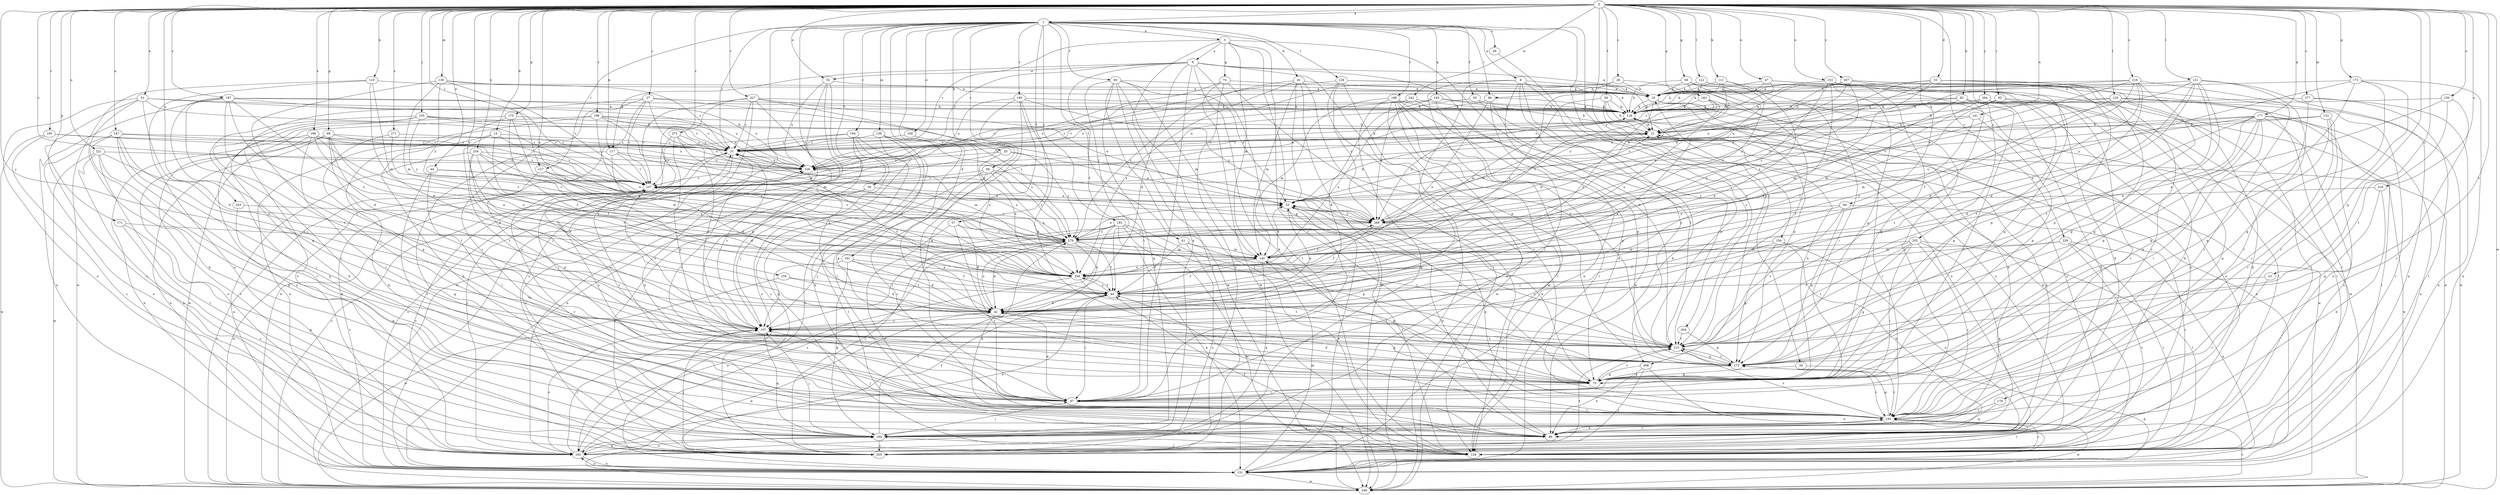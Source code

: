 strict digraph  {
0;
1;
3;
6;
9;
10;
13;
20;
21;
23;
26;
27;
28;
29;
31;
33;
41;
42;
44;
47;
51;
52;
53;
56;
57;
58;
60;
61;
63;
64;
66;
68;
74;
75;
82;
84;
86;
92;
94;
96;
97;
103;
107;
110;
111;
117;
118;
120;
121;
122;
127;
128;
129;
132;
136;
138;
140;
141;
147;
150;
151;
153;
154;
159;
160;
161;
162;
163;
171;
172;
173;
175;
177;
179;
183;
184;
185;
187;
188;
190;
193;
194;
195;
196;
198;
202;
204;
205;
215;
216;
219;
221;
226;
227;
229;
237;
242;
248;
253;
254;
258;
264;
267;
268;
269;
271;
272;
277;
279;
0 -> 1  [label=a];
0 -> 13  [label=b];
0 -> 23  [label=c];
0 -> 26  [label=c];
0 -> 27  [label=c];
0 -> 33  [label=d];
0 -> 44  [label=e];
0 -> 47  [label=e];
0 -> 51  [label=e];
0 -> 52  [label=e];
0 -> 56  [label=f];
0 -> 66  [label=g];
0 -> 68  [label=g];
0 -> 82  [label=h];
0 -> 84  [label=h];
0 -> 92  [label=i];
0 -> 103  [label=j];
0 -> 107  [label=j];
0 -> 110  [label=k];
0 -> 111  [label=k];
0 -> 117  [label=k];
0 -> 120  [label=l];
0 -> 121  [label=l];
0 -> 122  [label=l];
0 -> 127  [label=l];
0 -> 132  [label=m];
0 -> 136  [label=m];
0 -> 141  [label=n];
0 -> 147  [label=n];
0 -> 150  [label=n];
0 -> 153  [label=o];
0 -> 154  [label=o];
0 -> 159  [label=o];
0 -> 163  [label=p];
0 -> 171  [label=p];
0 -> 172  [label=p];
0 -> 175  [label=q];
0 -> 177  [label=q];
0 -> 179  [label=q];
0 -> 185  [label=r];
0 -> 187  [label=r];
0 -> 196  [label=s];
0 -> 198  [label=s];
0 -> 202  [label=s];
0 -> 215  [label=t];
0 -> 216  [label=u];
0 -> 219  [label=u];
0 -> 221  [label=u];
0 -> 227  [label=v];
0 -> 229  [label=v];
0 -> 237  [label=v];
0 -> 242  [label=w];
0 -> 248  [label=w];
0 -> 253  [label=x];
0 -> 254  [label=x];
0 -> 258  [label=x];
0 -> 264  [label=y];
0 -> 267  [label=y];
0 -> 271  [label=z];
0 -> 272  [label=z];
0 -> 277  [label=z];
1 -> 3  [label=a];
1 -> 6  [label=a];
1 -> 20  [label=b];
1 -> 28  [label=c];
1 -> 29  [label=c];
1 -> 31  [label=c];
1 -> 41  [label=d];
1 -> 42  [label=d];
1 -> 57  [label=f];
1 -> 58  [label=f];
1 -> 60  [label=f];
1 -> 61  [label=f];
1 -> 63  [label=f];
1 -> 94  [label=i];
1 -> 96  [label=i];
1 -> 107  [label=j];
1 -> 127  [label=l];
1 -> 128  [label=l];
1 -> 138  [label=m];
1 -> 151  [label=n];
1 -> 160  [label=o];
1 -> 161  [label=o];
1 -> 183  [label=q];
1 -> 188  [label=r];
1 -> 190  [label=r];
1 -> 193  [label=r];
1 -> 194  [label=r];
1 -> 268  [label=y];
3 -> 9  [label=a];
3 -> 31  [label=c];
3 -> 74  [label=g];
3 -> 75  [label=g];
3 -> 140  [label=m];
3 -> 184  [label=q];
3 -> 195  [label=r];
3 -> 215  [label=t];
6 -> 10  [label=a];
6 -> 21  [label=b];
6 -> 86  [label=h];
6 -> 107  [label=j];
6 -> 151  [label=n];
6 -> 204  [label=s];
6 -> 248  [label=w];
6 -> 268  [label=y];
9 -> 10  [label=a];
9 -> 31  [label=c];
9 -> 42  [label=d];
9 -> 52  [label=e];
9 -> 64  [label=f];
9 -> 86  [label=h];
9 -> 97  [label=i];
9 -> 117  [label=k];
9 -> 129  [label=l];
9 -> 173  [label=p];
9 -> 215  [label=t];
10 -> 118  [label=k];
10 -> 173  [label=p];
10 -> 205  [label=s];
10 -> 248  [label=w];
10 -> 258  [label=x];
13 -> 31  [label=c];
13 -> 64  [label=f];
13 -> 86  [label=h];
13 -> 215  [label=t];
13 -> 237  [label=v];
20 -> 53  [label=e];
20 -> 226  [label=u];
20 -> 258  [label=x];
20 -> 279  [label=z];
21 -> 31  [label=c];
21 -> 195  [label=r];
21 -> 248  [label=w];
23 -> 64  [label=f];
23 -> 195  [label=r];
26 -> 10  [label=a];
26 -> 215  [label=t];
26 -> 237  [label=v];
26 -> 258  [label=x];
27 -> 97  [label=i];
27 -> 118  [label=k];
27 -> 140  [label=m];
27 -> 162  [label=o];
27 -> 237  [label=v];
27 -> 248  [label=w];
27 -> 269  [label=y];
28 -> 75  [label=g];
28 -> 195  [label=r];
29 -> 215  [label=t];
31 -> 118  [label=k];
31 -> 140  [label=m];
31 -> 195  [label=r];
31 -> 226  [label=u];
33 -> 10  [label=a];
33 -> 53  [label=e];
33 -> 75  [label=g];
33 -> 173  [label=p];
33 -> 195  [label=r];
33 -> 269  [label=y];
33 -> 279  [label=z];
41 -> 10  [label=a];
41 -> 53  [label=e];
41 -> 129  [label=l];
41 -> 140  [label=m];
41 -> 248  [label=w];
41 -> 258  [label=x];
41 -> 279  [label=z];
42 -> 53  [label=e];
42 -> 75  [label=g];
42 -> 107  [label=j];
42 -> 279  [label=z];
44 -> 53  [label=e];
44 -> 97  [label=i];
44 -> 195  [label=r];
44 -> 237  [label=v];
47 -> 10  [label=a];
47 -> 86  [label=h];
47 -> 118  [label=k];
47 -> 129  [label=l];
47 -> 237  [label=v];
51 -> 42  [label=d];
51 -> 86  [label=h];
51 -> 118  [label=k];
51 -> 162  [label=o];
51 -> 205  [label=s];
51 -> 226  [label=u];
51 -> 237  [label=v];
52 -> 10  [label=a];
52 -> 75  [label=g];
52 -> 162  [label=o];
52 -> 226  [label=u];
52 -> 248  [label=w];
53 -> 21  [label=b];
53 -> 97  [label=i];
53 -> 129  [label=l];
53 -> 269  [label=y];
56 -> 21  [label=b];
56 -> 118  [label=k];
56 -> 140  [label=m];
56 -> 162  [label=o];
56 -> 205  [label=s];
57 -> 42  [label=d];
57 -> 129  [label=l];
57 -> 195  [label=r];
57 -> 279  [label=z];
58 -> 53  [label=e];
58 -> 107  [label=j];
58 -> 205  [label=s];
60 -> 10  [label=a];
60 -> 53  [label=e];
60 -> 97  [label=i];
60 -> 129  [label=l];
60 -> 140  [label=m];
60 -> 184  [label=q];
60 -> 205  [label=s];
60 -> 248  [label=w];
61 -> 64  [label=f];
61 -> 140  [label=m];
61 -> 205  [label=s];
61 -> 215  [label=t];
63 -> 118  [label=k];
63 -> 173  [label=p];
63 -> 258  [label=x];
64 -> 42  [label=d];
64 -> 97  [label=i];
64 -> 162  [label=o];
64 -> 215  [label=t];
64 -> 258  [label=x];
66 -> 10  [label=a];
66 -> 97  [label=i];
66 -> 118  [label=k];
66 -> 195  [label=r];
66 -> 269  [label=y];
66 -> 279  [label=z];
68 -> 31  [label=c];
68 -> 42  [label=d];
68 -> 151  [label=n];
68 -> 162  [label=o];
68 -> 215  [label=t];
68 -> 237  [label=v];
68 -> 258  [label=x];
74 -> 10  [label=a];
74 -> 162  [label=o];
74 -> 215  [label=t];
74 -> 237  [label=v];
74 -> 248  [label=w];
75 -> 21  [label=b];
75 -> 31  [label=c];
75 -> 42  [label=d];
75 -> 53  [label=e];
75 -> 97  [label=i];
75 -> 215  [label=t];
75 -> 237  [label=v];
82 -> 86  [label=h];
82 -> 97  [label=i];
82 -> 118  [label=k];
82 -> 140  [label=m];
82 -> 215  [label=t];
82 -> 226  [label=u];
84 -> 42  [label=d];
84 -> 173  [label=p];
84 -> 205  [label=s];
84 -> 215  [label=t];
84 -> 269  [label=y];
86 -> 21  [label=b];
86 -> 53  [label=e];
86 -> 107  [label=j];
86 -> 195  [label=r];
86 -> 237  [label=v];
92 -> 64  [label=f];
92 -> 118  [label=k];
92 -> 129  [label=l];
92 -> 195  [label=r];
92 -> 279  [label=z];
94 -> 129  [label=l];
94 -> 195  [label=r];
94 -> 237  [label=v];
94 -> 258  [label=x];
94 -> 269  [label=y];
94 -> 279  [label=z];
96 -> 97  [label=i];
96 -> 118  [label=k];
96 -> 151  [label=n];
96 -> 226  [label=u];
96 -> 258  [label=x];
97 -> 42  [label=d];
97 -> 195  [label=r];
97 -> 226  [label=u];
103 -> 21  [label=b];
103 -> 31  [label=c];
103 -> 86  [label=h];
103 -> 97  [label=i];
103 -> 184  [label=q];
103 -> 226  [label=u];
103 -> 269  [label=y];
107 -> 10  [label=a];
107 -> 31  [label=c];
107 -> 162  [label=o];
107 -> 184  [label=q];
107 -> 215  [label=t];
107 -> 237  [label=v];
110 -> 10  [label=a];
110 -> 42  [label=d];
110 -> 140  [label=m];
110 -> 162  [label=o];
110 -> 248  [label=w];
111 -> 10  [label=a];
111 -> 21  [label=b];
111 -> 31  [label=c];
111 -> 42  [label=d];
111 -> 279  [label=z];
117 -> 42  [label=d];
117 -> 184  [label=q];
117 -> 226  [label=u];
117 -> 237  [label=v];
117 -> 258  [label=x];
118 -> 21  [label=b];
118 -> 151  [label=n];
118 -> 248  [label=w];
118 -> 269  [label=y];
120 -> 21  [label=b];
120 -> 64  [label=f];
120 -> 86  [label=h];
120 -> 118  [label=k];
120 -> 129  [label=l];
120 -> 205  [label=s];
121 -> 10  [label=a];
121 -> 21  [label=b];
121 -> 42  [label=d];
121 -> 53  [label=e];
121 -> 75  [label=g];
121 -> 151  [label=n];
121 -> 195  [label=r];
121 -> 215  [label=t];
121 -> 258  [label=x];
122 -> 10  [label=a];
122 -> 86  [label=h];
122 -> 118  [label=k];
127 -> 42  [label=d];
127 -> 173  [label=p];
127 -> 237  [label=v];
127 -> 279  [label=z];
128 -> 10  [label=a];
128 -> 118  [label=k];
128 -> 195  [label=r];
128 -> 237  [label=v];
128 -> 248  [label=w];
128 -> 269  [label=y];
129 -> 64  [label=f];
129 -> 118  [label=k];
129 -> 195  [label=r];
132 -> 21  [label=b];
132 -> 97  [label=i];
132 -> 173  [label=p];
132 -> 195  [label=r];
132 -> 237  [label=v];
136 -> 10  [label=a];
136 -> 31  [label=c];
136 -> 97  [label=i];
136 -> 140  [label=m];
136 -> 237  [label=v];
136 -> 269  [label=y];
138 -> 31  [label=c];
138 -> 129  [label=l];
138 -> 151  [label=n];
138 -> 162  [label=o];
138 -> 279  [label=z];
140 -> 53  [label=e];
140 -> 64  [label=f];
140 -> 75  [label=g];
140 -> 184  [label=q];
140 -> 258  [label=x];
141 -> 21  [label=b];
141 -> 140  [label=m];
141 -> 173  [label=p];
141 -> 237  [label=v];
147 -> 31  [label=c];
147 -> 97  [label=i];
147 -> 107  [label=j];
147 -> 162  [label=o];
147 -> 184  [label=q];
147 -> 195  [label=r];
147 -> 226  [label=u];
150 -> 118  [label=k];
150 -> 195  [label=r];
150 -> 215  [label=t];
150 -> 258  [label=x];
151 -> 31  [label=c];
151 -> 53  [label=e];
151 -> 140  [label=m];
151 -> 162  [label=o];
151 -> 173  [label=p];
151 -> 237  [label=v];
151 -> 248  [label=w];
151 -> 279  [label=z];
153 -> 10  [label=a];
153 -> 42  [label=d];
153 -> 75  [label=g];
153 -> 162  [label=o];
153 -> 173  [label=p];
153 -> 248  [label=w];
153 -> 258  [label=x];
154 -> 86  [label=h];
154 -> 107  [label=j];
154 -> 140  [label=m];
154 -> 162  [label=o];
154 -> 173  [label=p];
159 -> 42  [label=d];
159 -> 64  [label=f];
159 -> 248  [label=w];
160 -> 31  [label=c];
160 -> 258  [label=x];
161 -> 42  [label=d];
161 -> 64  [label=f];
161 -> 107  [label=j];
161 -> 184  [label=q];
161 -> 258  [label=x];
162 -> 31  [label=c];
162 -> 107  [label=j];
162 -> 151  [label=n];
162 -> 184  [label=q];
162 -> 237  [label=v];
162 -> 279  [label=z];
163 -> 86  [label=h];
163 -> 118  [label=k];
163 -> 237  [label=v];
163 -> 258  [label=x];
163 -> 279  [label=z];
171 -> 184  [label=q];
171 -> 205  [label=s];
171 -> 279  [label=z];
172 -> 10  [label=a];
172 -> 75  [label=g];
172 -> 151  [label=n];
172 -> 195  [label=r];
172 -> 215  [label=t];
172 -> 269  [label=y];
173 -> 75  [label=g];
173 -> 107  [label=j];
173 -> 195  [label=r];
173 -> 215  [label=t];
175 -> 21  [label=b];
175 -> 64  [label=f];
175 -> 86  [label=h];
175 -> 205  [label=s];
175 -> 258  [label=x];
177 -> 21  [label=b];
177 -> 42  [label=d];
177 -> 75  [label=g];
177 -> 97  [label=i];
177 -> 129  [label=l];
177 -> 151  [label=n];
177 -> 173  [label=p];
177 -> 205  [label=s];
177 -> 215  [label=t];
177 -> 226  [label=u];
177 -> 269  [label=y];
179 -> 184  [label=q];
179 -> 195  [label=r];
183 -> 21  [label=b];
183 -> 42  [label=d];
183 -> 118  [label=k];
183 -> 129  [label=l];
183 -> 226  [label=u];
184 -> 64  [label=f];
184 -> 97  [label=i];
184 -> 107  [label=j];
184 -> 129  [label=l];
184 -> 162  [label=o];
184 -> 195  [label=r];
184 -> 205  [label=s];
184 -> 226  [label=u];
185 -> 31  [label=c];
185 -> 205  [label=s];
185 -> 237  [label=v];
185 -> 248  [label=w];
187 -> 42  [label=d];
187 -> 75  [label=g];
187 -> 107  [label=j];
187 -> 118  [label=k];
187 -> 151  [label=n];
187 -> 215  [label=t];
187 -> 226  [label=u];
187 -> 237  [label=v];
187 -> 258  [label=x];
188 -> 75  [label=g];
188 -> 118  [label=k];
188 -> 129  [label=l];
188 -> 140  [label=m];
188 -> 162  [label=o];
188 -> 173  [label=p];
188 -> 184  [label=q];
188 -> 248  [label=w];
190 -> 75  [label=g];
190 -> 97  [label=i];
190 -> 118  [label=k];
190 -> 129  [label=l];
190 -> 173  [label=p];
190 -> 226  [label=u];
190 -> 269  [label=y];
193 -> 42  [label=d];
193 -> 107  [label=j];
193 -> 151  [label=n];
193 -> 173  [label=p];
193 -> 205  [label=s];
193 -> 215  [label=t];
193 -> 248  [label=w];
193 -> 279  [label=z];
194 -> 31  [label=c];
194 -> 75  [label=g];
194 -> 86  [label=h];
194 -> 151  [label=n];
194 -> 205  [label=s];
194 -> 237  [label=v];
195 -> 53  [label=e];
195 -> 64  [label=f];
195 -> 86  [label=h];
195 -> 129  [label=l];
195 -> 173  [label=p];
195 -> 184  [label=q];
195 -> 215  [label=t];
195 -> 248  [label=w];
196 -> 31  [label=c];
196 -> 97  [label=i];
196 -> 151  [label=n];
196 -> 205  [label=s];
196 -> 226  [label=u];
196 -> 258  [label=x];
196 -> 279  [label=z];
198 -> 21  [label=b];
198 -> 31  [label=c];
198 -> 140  [label=m];
198 -> 151  [label=n];
198 -> 226  [label=u];
198 -> 248  [label=w];
198 -> 258  [label=x];
202 -> 75  [label=g];
202 -> 97  [label=i];
202 -> 107  [label=j];
202 -> 129  [label=l];
202 -> 140  [label=m];
202 -> 184  [label=q];
202 -> 195  [label=r];
202 -> 215  [label=t];
204 -> 173  [label=p];
204 -> 215  [label=t];
205 -> 107  [label=j];
205 -> 215  [label=t];
215 -> 173  [label=p];
216 -> 53  [label=e];
216 -> 86  [label=h];
216 -> 173  [label=p];
219 -> 42  [label=d];
219 -> 53  [label=e];
219 -> 64  [label=f];
219 -> 173  [label=p];
219 -> 195  [label=r];
219 -> 215  [label=t];
219 -> 279  [label=z];
219 -> 96  [label=h];
221 -> 86  [label=h];
221 -> 129  [label=l];
221 -> 162  [label=o];
221 -> 226  [label=u];
221 -> 248  [label=w];
221 -> 258  [label=x];
226 -> 21  [label=b];
226 -> 64  [label=f];
226 -> 237  [label=v];
227 -> 31  [label=c];
227 -> 53  [label=e];
227 -> 97  [label=i];
227 -> 118  [label=k];
227 -> 205  [label=s];
227 -> 215  [label=t];
227 -> 237  [label=v];
227 -> 279  [label=z];
229 -> 64  [label=f];
229 -> 129  [label=l];
229 -> 140  [label=m];
229 -> 151  [label=n];
229 -> 205  [label=s];
237 -> 53  [label=e];
237 -> 248  [label=w];
242 -> 31  [label=c];
242 -> 118  [label=k];
242 -> 215  [label=t];
242 -> 226  [label=u];
242 -> 269  [label=y];
248 -> 31  [label=c];
248 -> 42  [label=d];
248 -> 195  [label=r];
248 -> 237  [label=v];
253 -> 184  [label=q];
253 -> 269  [label=y];
254 -> 42  [label=d];
254 -> 64  [label=f];
254 -> 107  [label=j];
254 -> 140  [label=m];
254 -> 151  [label=n];
254 -> 226  [label=u];
254 -> 258  [label=x];
258 -> 64  [label=f];
258 -> 162  [label=o];
258 -> 215  [label=t];
258 -> 269  [label=y];
264 -> 75  [label=g];
264 -> 118  [label=k];
264 -> 129  [label=l];
264 -> 140  [label=m];
264 -> 162  [label=o];
264 -> 226  [label=u];
267 -> 10  [label=a];
267 -> 21  [label=b];
267 -> 53  [label=e];
267 -> 75  [label=g];
267 -> 118  [label=k];
267 -> 129  [label=l];
267 -> 184  [label=q];
267 -> 248  [label=w];
267 -> 269  [label=y];
267 -> 279  [label=z];
268 -> 75  [label=g];
268 -> 86  [label=h];
268 -> 151  [label=n];
268 -> 205  [label=s];
269 -> 21  [label=b];
269 -> 64  [label=f];
269 -> 129  [label=l];
269 -> 279  [label=z];
271 -> 31  [label=c];
271 -> 173  [label=p];
271 -> 279  [label=z];
272 -> 31  [label=c];
272 -> 97  [label=i];
272 -> 107  [label=j];
272 -> 173  [label=p];
272 -> 269  [label=y];
277 -> 75  [label=g];
277 -> 118  [label=k];
277 -> 129  [label=l];
277 -> 151  [label=n];
279 -> 21  [label=b];
279 -> 42  [label=d];
279 -> 53  [label=e];
279 -> 64  [label=f];
279 -> 86  [label=h];
279 -> 107  [label=j];
279 -> 140  [label=m];
279 -> 226  [label=u];
279 -> 237  [label=v];
}
